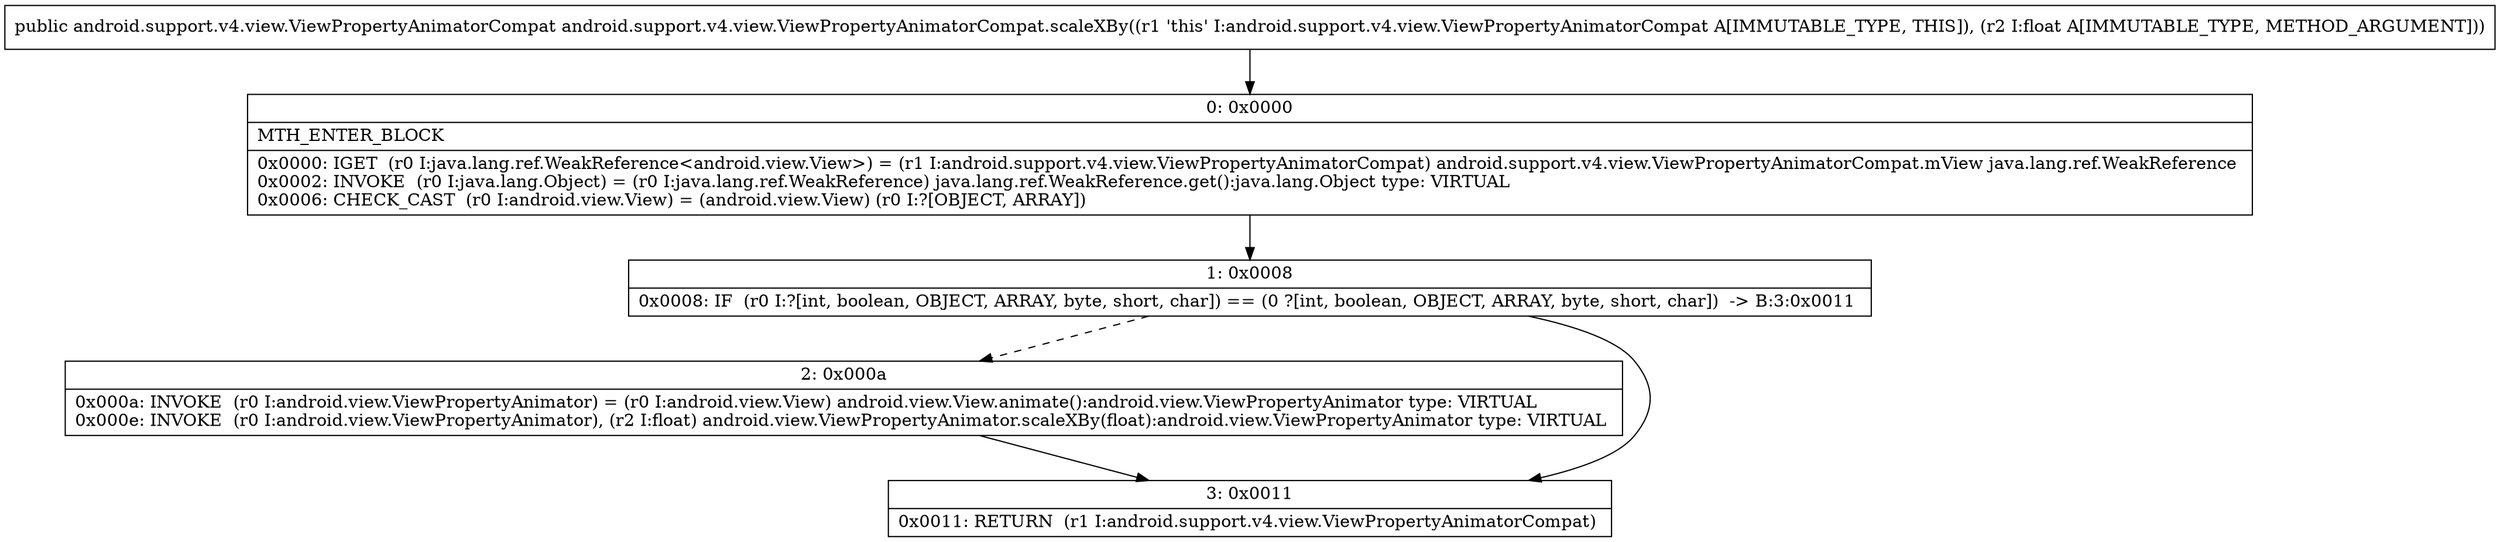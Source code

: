 digraph "CFG forandroid.support.v4.view.ViewPropertyAnimatorCompat.scaleXBy(F)Landroid\/support\/v4\/view\/ViewPropertyAnimatorCompat;" {
Node_0 [shape=record,label="{0\:\ 0x0000|MTH_ENTER_BLOCK\l|0x0000: IGET  (r0 I:java.lang.ref.WeakReference\<android.view.View\>) = (r1 I:android.support.v4.view.ViewPropertyAnimatorCompat) android.support.v4.view.ViewPropertyAnimatorCompat.mView java.lang.ref.WeakReference \l0x0002: INVOKE  (r0 I:java.lang.Object) = (r0 I:java.lang.ref.WeakReference) java.lang.ref.WeakReference.get():java.lang.Object type: VIRTUAL \l0x0006: CHECK_CAST  (r0 I:android.view.View) = (android.view.View) (r0 I:?[OBJECT, ARRAY]) \l}"];
Node_1 [shape=record,label="{1\:\ 0x0008|0x0008: IF  (r0 I:?[int, boolean, OBJECT, ARRAY, byte, short, char]) == (0 ?[int, boolean, OBJECT, ARRAY, byte, short, char])  \-\> B:3:0x0011 \l}"];
Node_2 [shape=record,label="{2\:\ 0x000a|0x000a: INVOKE  (r0 I:android.view.ViewPropertyAnimator) = (r0 I:android.view.View) android.view.View.animate():android.view.ViewPropertyAnimator type: VIRTUAL \l0x000e: INVOKE  (r0 I:android.view.ViewPropertyAnimator), (r2 I:float) android.view.ViewPropertyAnimator.scaleXBy(float):android.view.ViewPropertyAnimator type: VIRTUAL \l}"];
Node_3 [shape=record,label="{3\:\ 0x0011|0x0011: RETURN  (r1 I:android.support.v4.view.ViewPropertyAnimatorCompat) \l}"];
MethodNode[shape=record,label="{public android.support.v4.view.ViewPropertyAnimatorCompat android.support.v4.view.ViewPropertyAnimatorCompat.scaleXBy((r1 'this' I:android.support.v4.view.ViewPropertyAnimatorCompat A[IMMUTABLE_TYPE, THIS]), (r2 I:float A[IMMUTABLE_TYPE, METHOD_ARGUMENT])) }"];
MethodNode -> Node_0;
Node_0 -> Node_1;
Node_1 -> Node_2[style=dashed];
Node_1 -> Node_3;
Node_2 -> Node_3;
}

